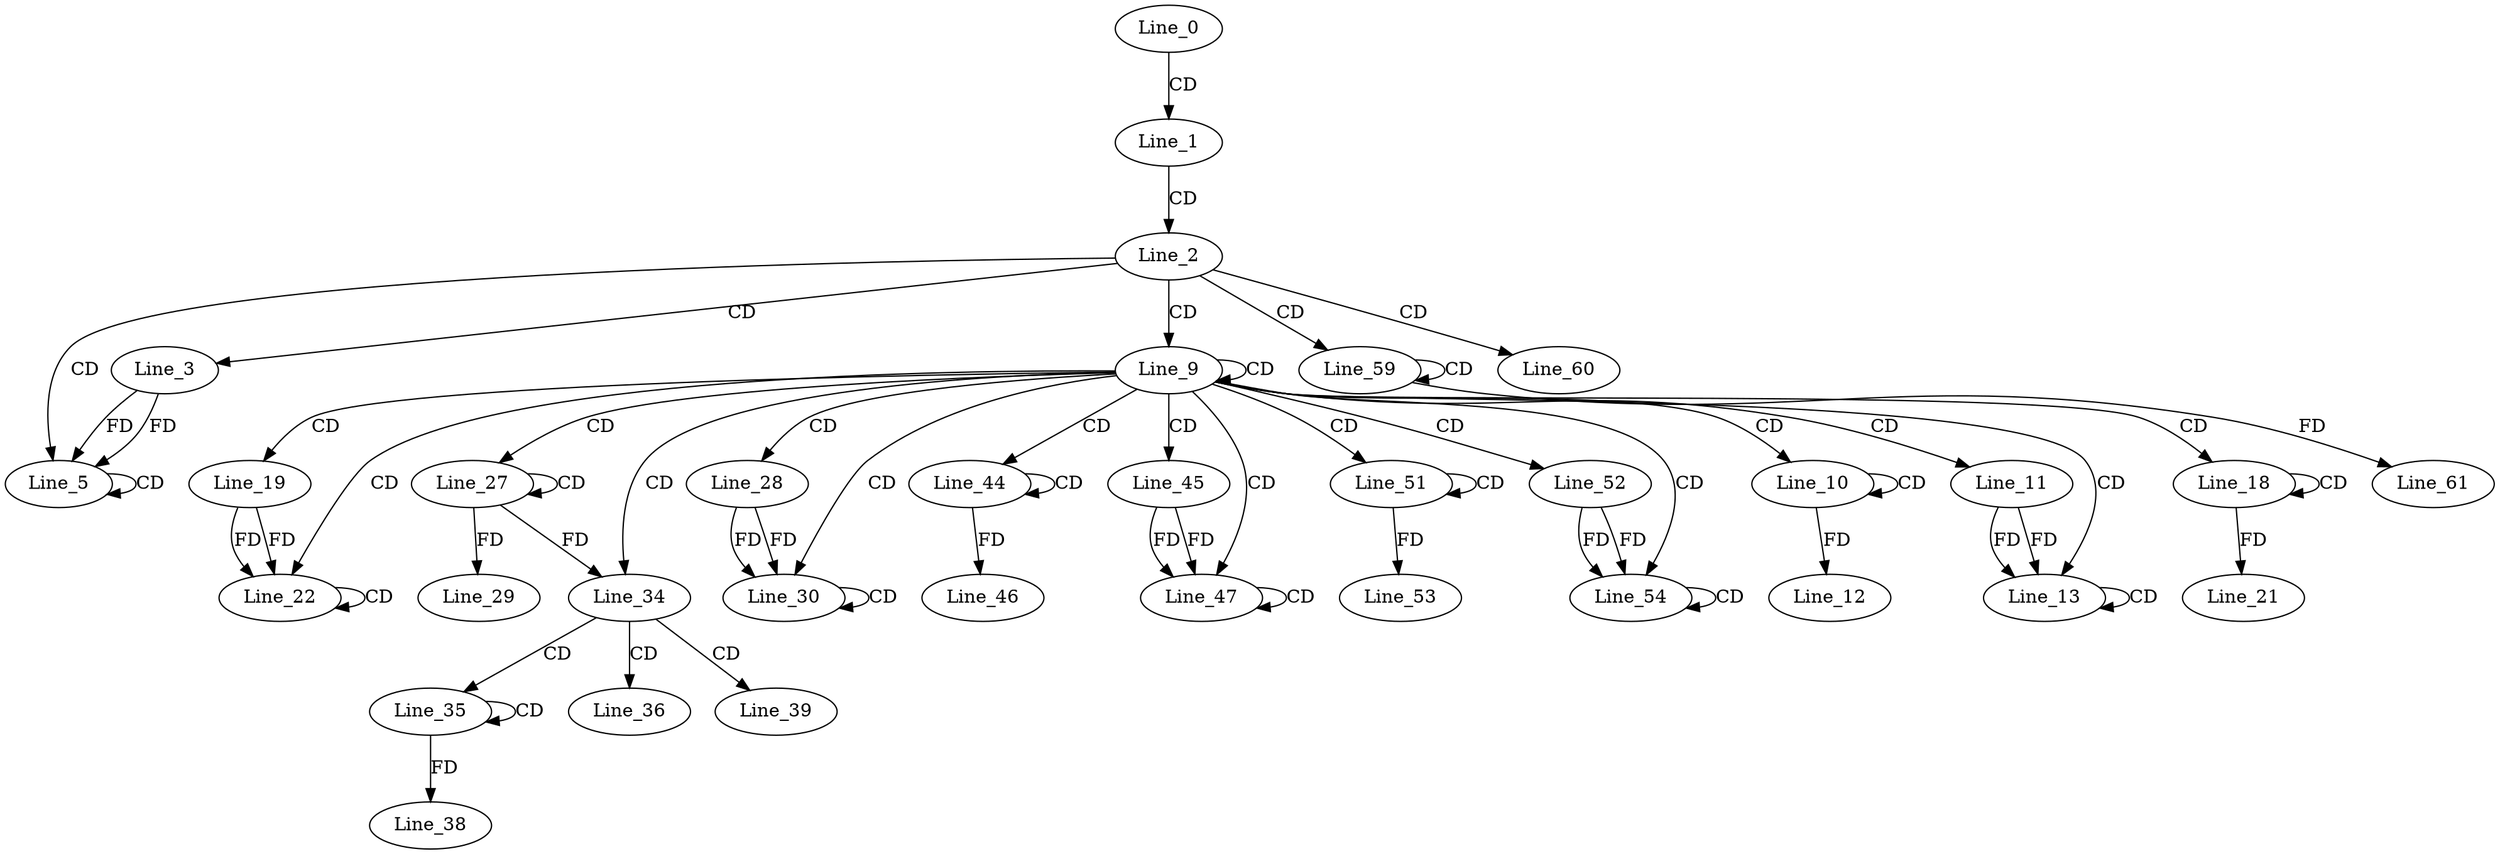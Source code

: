 digraph G {
  Line_0;
  Line_1;
  Line_2;
  Line_3;
  Line_5;
  Line_5;
  Line_9;
  Line_9;
  Line_10;
  Line_10;
  Line_11;
  Line_12;
  Line_13;
  Line_13;
  Line_18;
  Line_18;
  Line_19;
  Line_21;
  Line_22;
  Line_22;
  Line_27;
  Line_27;
  Line_28;
  Line_29;
  Line_30;
  Line_30;
  Line_34;
  Line_35;
  Line_35;
  Line_36;
  Line_38;
  Line_39;
  Line_44;
  Line_44;
  Line_45;
  Line_46;
  Line_47;
  Line_47;
  Line_51;
  Line_51;
  Line_52;
  Line_53;
  Line_54;
  Line_54;
  Line_59;
  Line_59;
  Line_60;
  Line_61;
  Line_0 -> Line_1 [ label="CD" ];
  Line_1 -> Line_2 [ label="CD" ];
  Line_2 -> Line_3 [ label="CD" ];
  Line_2 -> Line_5 [ label="CD" ];
  Line_3 -> Line_5 [ label="FD" ];
  Line_5 -> Line_5 [ label="CD" ];
  Line_3 -> Line_5 [ label="FD" ];
  Line_2 -> Line_9 [ label="CD" ];
  Line_9 -> Line_9 [ label="CD" ];
  Line_9 -> Line_10 [ label="CD" ];
  Line_10 -> Line_10 [ label="CD" ];
  Line_9 -> Line_11 [ label="CD" ];
  Line_10 -> Line_12 [ label="FD" ];
  Line_9 -> Line_13 [ label="CD" ];
  Line_11 -> Line_13 [ label="FD" ];
  Line_13 -> Line_13 [ label="CD" ];
  Line_11 -> Line_13 [ label="FD" ];
  Line_9 -> Line_18 [ label="CD" ];
  Line_18 -> Line_18 [ label="CD" ];
  Line_9 -> Line_19 [ label="CD" ];
  Line_18 -> Line_21 [ label="FD" ];
  Line_9 -> Line_22 [ label="CD" ];
  Line_19 -> Line_22 [ label="FD" ];
  Line_22 -> Line_22 [ label="CD" ];
  Line_19 -> Line_22 [ label="FD" ];
  Line_9 -> Line_27 [ label="CD" ];
  Line_27 -> Line_27 [ label="CD" ];
  Line_9 -> Line_28 [ label="CD" ];
  Line_27 -> Line_29 [ label="FD" ];
  Line_9 -> Line_30 [ label="CD" ];
  Line_28 -> Line_30 [ label="FD" ];
  Line_30 -> Line_30 [ label="CD" ];
  Line_28 -> Line_30 [ label="FD" ];
  Line_9 -> Line_34 [ label="CD" ];
  Line_27 -> Line_34 [ label="FD" ];
  Line_34 -> Line_35 [ label="CD" ];
  Line_35 -> Line_35 [ label="CD" ];
  Line_34 -> Line_36 [ label="CD" ];
  Line_35 -> Line_38 [ label="FD" ];
  Line_34 -> Line_39 [ label="CD" ];
  Line_9 -> Line_44 [ label="CD" ];
  Line_44 -> Line_44 [ label="CD" ];
  Line_9 -> Line_45 [ label="CD" ];
  Line_44 -> Line_46 [ label="FD" ];
  Line_9 -> Line_47 [ label="CD" ];
  Line_45 -> Line_47 [ label="FD" ];
  Line_47 -> Line_47 [ label="CD" ];
  Line_45 -> Line_47 [ label="FD" ];
  Line_9 -> Line_51 [ label="CD" ];
  Line_51 -> Line_51 [ label="CD" ];
  Line_9 -> Line_52 [ label="CD" ];
  Line_51 -> Line_53 [ label="FD" ];
  Line_9 -> Line_54 [ label="CD" ];
  Line_52 -> Line_54 [ label="FD" ];
  Line_54 -> Line_54 [ label="CD" ];
  Line_52 -> Line_54 [ label="FD" ];
  Line_2 -> Line_59 [ label="CD" ];
  Line_59 -> Line_59 [ label="CD" ];
  Line_2 -> Line_60 [ label="CD" ];
  Line_59 -> Line_61 [ label="FD" ];
}
